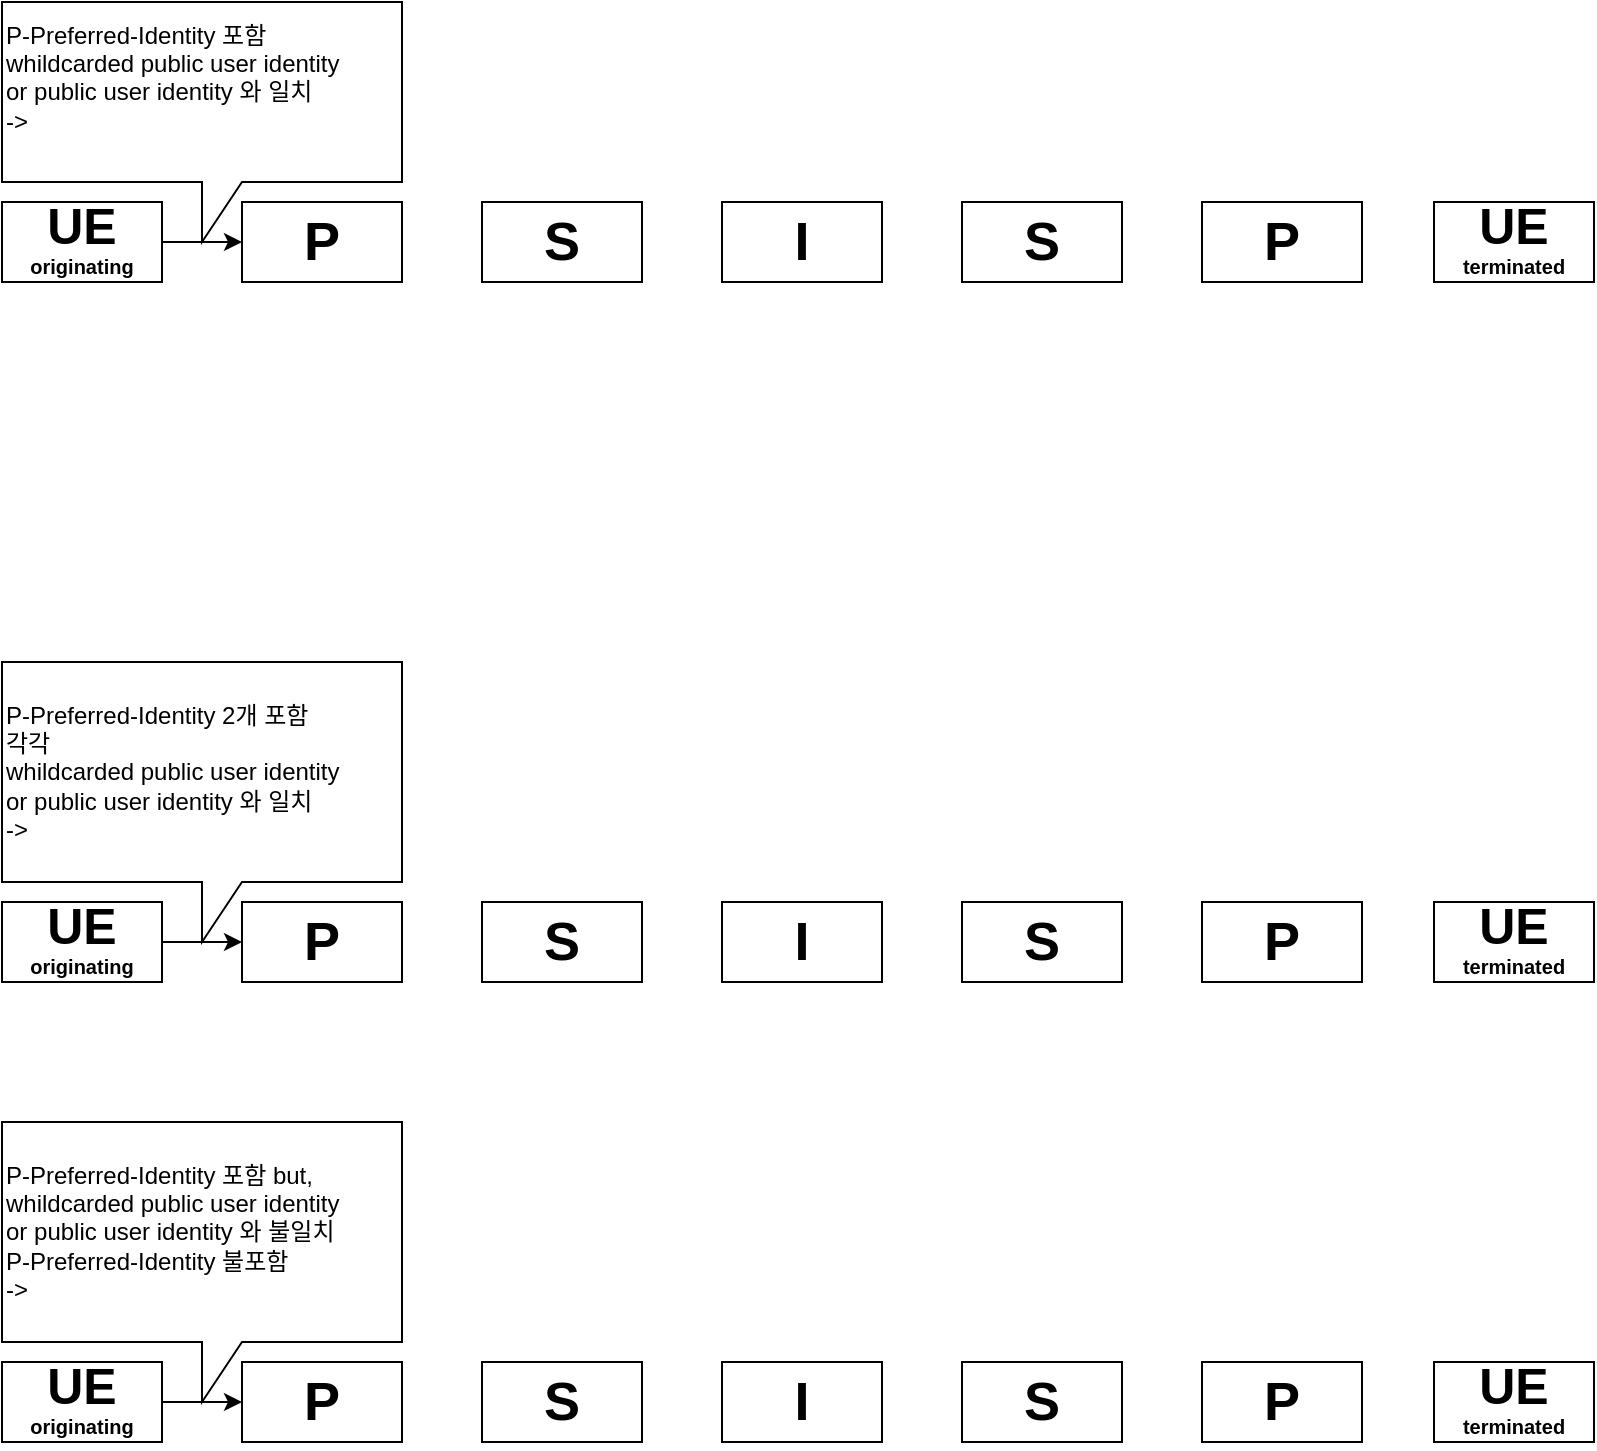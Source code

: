 <mxfile version="24.2.1" type="github">
  <diagram name="페이지-1" id="yByTBNLGPOL0VSUT-d2I">
    <mxGraphModel dx="1434" dy="728" grid="1" gridSize="10" guides="1" tooltips="1" connect="1" arrows="1" fold="1" page="1" pageScale="1" pageWidth="827" pageHeight="1169" math="0" shadow="0">
      <root>
        <mxCell id="0" />
        <mxCell id="1" parent="0" />
        <mxCell id="iQ_baN4OKRyEZQyM4Yl5-14" style="edgeStyle=orthogonalEdgeStyle;rounded=0;orthogonalLoop=1;jettySize=auto;html=1;exitX=1;exitY=0.5;exitDx=0;exitDy=0;entryX=0;entryY=0.5;entryDx=0;entryDy=0;" edge="1" parent="1" source="iQ_baN4OKRyEZQyM4Yl5-6" target="iQ_baN4OKRyEZQyM4Yl5-7">
          <mxGeometry relative="1" as="geometry" />
        </mxCell>
        <mxCell id="iQ_baN4OKRyEZQyM4Yl5-6" value="&lt;font size=&quot;1&quot; style=&quot;&quot;&gt;&lt;b style=&quot;font-size: 25px;&quot;&gt;UE&lt;/b&gt;&lt;/font&gt;&lt;div&gt;&lt;font size=&quot;1&quot; style=&quot;&quot;&gt;&lt;b style=&quot;font-size: 12px;&quot;&gt;&lt;sup&gt;originating&lt;/sup&gt;&lt;/b&gt;&lt;/font&gt;&lt;/div&gt;" style="rounded=0;whiteSpace=wrap;html=1;" vertex="1" parent="1">
          <mxGeometry x="10" y="950" width="80" height="40" as="geometry" />
        </mxCell>
        <mxCell id="iQ_baN4OKRyEZQyM4Yl5-7" value="&lt;font style=&quot;font-size: 27px;&quot;&gt;&lt;b&gt;P&lt;/b&gt;&lt;/font&gt;" style="rounded=0;whiteSpace=wrap;html=1;" vertex="1" parent="1">
          <mxGeometry x="130" y="950" width="80" height="40" as="geometry" />
        </mxCell>
        <mxCell id="iQ_baN4OKRyEZQyM4Yl5-8" value="&lt;font style=&quot;font-size: 27px;&quot;&gt;&lt;b&gt;S&lt;/b&gt;&lt;/font&gt;" style="rounded=0;whiteSpace=wrap;html=1;" vertex="1" parent="1">
          <mxGeometry x="250" y="950" width="80" height="40" as="geometry" />
        </mxCell>
        <mxCell id="iQ_baN4OKRyEZQyM4Yl5-9" value="&lt;font style=&quot;font-size: 27px;&quot;&gt;&lt;b&gt;I&lt;/b&gt;&lt;/font&gt;" style="rounded=0;whiteSpace=wrap;html=1;" vertex="1" parent="1">
          <mxGeometry x="370" y="950" width="80" height="40" as="geometry" />
        </mxCell>
        <mxCell id="iQ_baN4OKRyEZQyM4Yl5-10" value="&lt;font style=&quot;font-size: 27px;&quot;&gt;&lt;b&gt;S&lt;/b&gt;&lt;/font&gt;" style="rounded=0;whiteSpace=wrap;html=1;" vertex="1" parent="1">
          <mxGeometry x="490" y="950" width="80" height="40" as="geometry" />
        </mxCell>
        <mxCell id="iQ_baN4OKRyEZQyM4Yl5-11" value="&lt;font style=&quot;font-size: 27px;&quot;&gt;&lt;b&gt;P&lt;/b&gt;&lt;/font&gt;" style="rounded=0;whiteSpace=wrap;html=1;" vertex="1" parent="1">
          <mxGeometry x="610" y="950" width="80" height="40" as="geometry" />
        </mxCell>
        <mxCell id="iQ_baN4OKRyEZQyM4Yl5-13" value="&lt;b style=&quot;font-size: 25px;&quot;&gt;UE&lt;/b&gt;&lt;br&gt;&lt;b style=&quot;&quot;&gt;&lt;sup style=&quot;&quot;&gt;&lt;font style=&quot;font-size: 10px;&quot;&gt;terminated&lt;/font&gt;&lt;/sup&gt;&lt;/b&gt;" style="rounded=0;whiteSpace=wrap;html=1;" vertex="1" parent="1">
          <mxGeometry x="726" y="950" width="80" height="40" as="geometry" />
        </mxCell>
        <mxCell id="iQ_baN4OKRyEZQyM4Yl5-15" value="&lt;div&gt;&lt;div&gt;&lt;div&gt;P-Preferred-Identity 포함 but, whildcarded public user identity&amp;nbsp;&lt;/div&gt;&lt;div&gt;or&amp;nbsp;&lt;span style=&quot;background-color: initial;&quot;&gt;public user identity&lt;/span&gt;&lt;span style=&quot;background-color: initial;&quot;&gt;&amp;nbsp;와 불일치&amp;nbsp;&lt;/span&gt;&lt;/div&gt;&lt;div&gt;P-Preferred-Identity 불포함&lt;/div&gt;&lt;/div&gt;&lt;/div&gt;&lt;div&gt;-&amp;gt;&amp;nbsp;&lt;/div&gt;" style="shape=callout;whiteSpace=wrap;html=1;perimeter=calloutPerimeter;align=left;" vertex="1" parent="1">
          <mxGeometry x="10" y="830" width="200" height="140" as="geometry" />
        </mxCell>
        <mxCell id="iQ_baN4OKRyEZQyM4Yl5-16" style="edgeStyle=orthogonalEdgeStyle;rounded=0;orthogonalLoop=1;jettySize=auto;html=1;exitX=1;exitY=0.5;exitDx=0;exitDy=0;entryX=0;entryY=0.5;entryDx=0;entryDy=0;" edge="1" parent="1" source="iQ_baN4OKRyEZQyM4Yl5-17" target="iQ_baN4OKRyEZQyM4Yl5-18">
          <mxGeometry relative="1" as="geometry" />
        </mxCell>
        <mxCell id="iQ_baN4OKRyEZQyM4Yl5-17" value="&lt;font size=&quot;1&quot; style=&quot;&quot;&gt;&lt;b style=&quot;font-size: 25px;&quot;&gt;UE&lt;/b&gt;&lt;/font&gt;&lt;div&gt;&lt;font size=&quot;1&quot; style=&quot;&quot;&gt;&lt;b style=&quot;font-size: 12px;&quot;&gt;&lt;sup&gt;originating&lt;/sup&gt;&lt;/b&gt;&lt;/font&gt;&lt;/div&gt;" style="rounded=0;whiteSpace=wrap;html=1;" vertex="1" parent="1">
          <mxGeometry x="10" y="720" width="80" height="40" as="geometry" />
        </mxCell>
        <mxCell id="iQ_baN4OKRyEZQyM4Yl5-18" value="&lt;font style=&quot;font-size: 27px;&quot;&gt;&lt;b&gt;P&lt;/b&gt;&lt;/font&gt;" style="rounded=0;whiteSpace=wrap;html=1;" vertex="1" parent="1">
          <mxGeometry x="130" y="720" width="80" height="40" as="geometry" />
        </mxCell>
        <mxCell id="iQ_baN4OKRyEZQyM4Yl5-19" value="&lt;font style=&quot;font-size: 27px;&quot;&gt;&lt;b&gt;S&lt;/b&gt;&lt;/font&gt;" style="rounded=0;whiteSpace=wrap;html=1;" vertex="1" parent="1">
          <mxGeometry x="250" y="720" width="80" height="40" as="geometry" />
        </mxCell>
        <mxCell id="iQ_baN4OKRyEZQyM4Yl5-20" value="&lt;font style=&quot;font-size: 27px;&quot;&gt;&lt;b&gt;I&lt;/b&gt;&lt;/font&gt;" style="rounded=0;whiteSpace=wrap;html=1;" vertex="1" parent="1">
          <mxGeometry x="370" y="720" width="80" height="40" as="geometry" />
        </mxCell>
        <mxCell id="iQ_baN4OKRyEZQyM4Yl5-21" value="&lt;font style=&quot;font-size: 27px;&quot;&gt;&lt;b&gt;S&lt;/b&gt;&lt;/font&gt;" style="rounded=0;whiteSpace=wrap;html=1;" vertex="1" parent="1">
          <mxGeometry x="490" y="720" width="80" height="40" as="geometry" />
        </mxCell>
        <mxCell id="iQ_baN4OKRyEZQyM4Yl5-22" value="&lt;font style=&quot;font-size: 27px;&quot;&gt;&lt;b&gt;P&lt;/b&gt;&lt;/font&gt;" style="rounded=0;whiteSpace=wrap;html=1;" vertex="1" parent="1">
          <mxGeometry x="610" y="720" width="80" height="40" as="geometry" />
        </mxCell>
        <mxCell id="iQ_baN4OKRyEZQyM4Yl5-23" value="&lt;b style=&quot;font-size: 25px;&quot;&gt;UE&lt;/b&gt;&lt;br&gt;&lt;b style=&quot;&quot;&gt;&lt;sup style=&quot;&quot;&gt;&lt;font style=&quot;font-size: 10px;&quot;&gt;terminated&lt;/font&gt;&lt;/sup&gt;&lt;/b&gt;" style="rounded=0;whiteSpace=wrap;html=1;" vertex="1" parent="1">
          <mxGeometry x="726" y="720" width="80" height="40" as="geometry" />
        </mxCell>
        <mxCell id="iQ_baN4OKRyEZQyM4Yl5-24" style="edgeStyle=orthogonalEdgeStyle;rounded=0;orthogonalLoop=1;jettySize=auto;html=1;exitX=1;exitY=0.5;exitDx=0;exitDy=0;entryX=0;entryY=0.5;entryDx=0;entryDy=0;" edge="1" parent="1" source="iQ_baN4OKRyEZQyM4Yl5-25" target="iQ_baN4OKRyEZQyM4Yl5-26">
          <mxGeometry relative="1" as="geometry" />
        </mxCell>
        <mxCell id="iQ_baN4OKRyEZQyM4Yl5-25" value="&lt;font size=&quot;1&quot; style=&quot;&quot;&gt;&lt;b style=&quot;font-size: 25px;&quot;&gt;UE&lt;/b&gt;&lt;/font&gt;&lt;div&gt;&lt;font size=&quot;1&quot; style=&quot;&quot;&gt;&lt;b style=&quot;font-size: 12px;&quot;&gt;&lt;sup&gt;originating&lt;/sup&gt;&lt;/b&gt;&lt;/font&gt;&lt;/div&gt;" style="rounded=0;whiteSpace=wrap;html=1;" vertex="1" parent="1">
          <mxGeometry x="10" y="370" width="80" height="40" as="geometry" />
        </mxCell>
        <mxCell id="iQ_baN4OKRyEZQyM4Yl5-26" value="&lt;font style=&quot;font-size: 27px;&quot;&gt;&lt;b&gt;P&lt;/b&gt;&lt;/font&gt;" style="rounded=0;whiteSpace=wrap;html=1;" vertex="1" parent="1">
          <mxGeometry x="130" y="370" width="80" height="40" as="geometry" />
        </mxCell>
        <mxCell id="iQ_baN4OKRyEZQyM4Yl5-27" value="&lt;font style=&quot;font-size: 27px;&quot;&gt;&lt;b&gt;S&lt;/b&gt;&lt;/font&gt;" style="rounded=0;whiteSpace=wrap;html=1;" vertex="1" parent="1">
          <mxGeometry x="250" y="370" width="80" height="40" as="geometry" />
        </mxCell>
        <mxCell id="iQ_baN4OKRyEZQyM4Yl5-28" value="&lt;font style=&quot;font-size: 27px;&quot;&gt;&lt;b&gt;I&lt;/b&gt;&lt;/font&gt;" style="rounded=0;whiteSpace=wrap;html=1;" vertex="1" parent="1">
          <mxGeometry x="370" y="370" width="80" height="40" as="geometry" />
        </mxCell>
        <mxCell id="iQ_baN4OKRyEZQyM4Yl5-29" value="&lt;font style=&quot;font-size: 27px;&quot;&gt;&lt;b&gt;S&lt;/b&gt;&lt;/font&gt;" style="rounded=0;whiteSpace=wrap;html=1;" vertex="1" parent="1">
          <mxGeometry x="490" y="370" width="80" height="40" as="geometry" />
        </mxCell>
        <mxCell id="iQ_baN4OKRyEZQyM4Yl5-30" value="&lt;font style=&quot;font-size: 27px;&quot;&gt;&lt;b&gt;P&lt;/b&gt;&lt;/font&gt;" style="rounded=0;whiteSpace=wrap;html=1;" vertex="1" parent="1">
          <mxGeometry x="610" y="370" width="80" height="40" as="geometry" />
        </mxCell>
        <mxCell id="iQ_baN4OKRyEZQyM4Yl5-31" value="&lt;b style=&quot;font-size: 25px;&quot;&gt;UE&lt;/b&gt;&lt;br&gt;&lt;b style=&quot;&quot;&gt;&lt;sup style=&quot;&quot;&gt;&lt;font style=&quot;font-size: 10px;&quot;&gt;terminated&lt;/font&gt;&lt;/sup&gt;&lt;/b&gt;" style="rounded=0;whiteSpace=wrap;html=1;" vertex="1" parent="1">
          <mxGeometry x="726" y="370" width="80" height="40" as="geometry" />
        </mxCell>
        <mxCell id="iQ_baN4OKRyEZQyM4Yl5-32" value="&lt;div&gt;&lt;div&gt;&lt;span style=&quot;background-color: initial;&quot;&gt;P-Preferred-Identity 2개 포함&lt;/span&gt;&lt;br&gt;&lt;/div&gt;&lt;div&gt;&lt;div&gt;&lt;div&gt;각각 &lt;br&gt;whildcarded public user identity&amp;nbsp;&lt;/div&gt;&lt;div&gt;or&amp;nbsp;&lt;span style=&quot;background-color: initial;&quot;&gt;public user identity&lt;/span&gt;&lt;span style=&quot;background-color: initial;&quot;&gt;&amp;nbsp;와 일치&lt;/span&gt;&lt;/div&gt;&lt;/div&gt;&lt;/div&gt;&lt;div&gt;-&amp;gt;&amp;nbsp;&lt;/div&gt;&lt;div&gt;&lt;/div&gt;&lt;/div&gt;" style="shape=callout;whiteSpace=wrap;html=1;perimeter=calloutPerimeter;align=left;" vertex="1" parent="1">
          <mxGeometry x="10" y="600" width="200" height="140" as="geometry" />
        </mxCell>
        <mxCell id="iQ_baN4OKRyEZQyM4Yl5-33" value="P-Preferred-Identity 포함&lt;div&gt;&lt;div&gt;whildcarded public user identity&amp;nbsp;&lt;/div&gt;&lt;div&gt;or&amp;nbsp;&lt;span style=&quot;background-color: initial;&quot;&gt;public user identity&lt;/span&gt;&lt;span style=&quot;background-color: initial;&quot;&gt;&amp;nbsp;와 일치&amp;nbsp;&lt;/span&gt;&lt;/div&gt;&lt;div&gt;&lt;span style=&quot;background-color: initial;&quot;&gt;-&amp;gt;&amp;nbsp;&lt;/span&gt;&lt;/div&gt;&lt;div&gt;&lt;br&gt;&lt;/div&gt;&lt;/div&gt;" style="shape=callout;whiteSpace=wrap;html=1;perimeter=calloutPerimeter;align=left;" vertex="1" parent="1">
          <mxGeometry x="10" y="270" width="200" height="120" as="geometry" />
        </mxCell>
      </root>
    </mxGraphModel>
  </diagram>
</mxfile>
